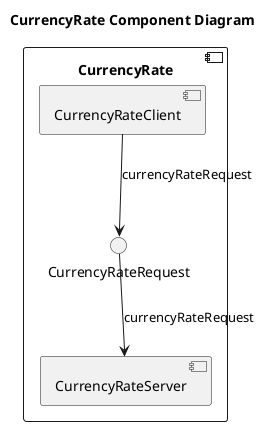 @startuml CurrencyRate Component Diagram
title CurrencyRate Component Diagram

component "CurrencyRate" {
  interface CurrencyRateRequest
  component "CurrencyRateServer"
  CurrencyRateRequest --> CurrencyRateServer : сurrencyRateRequest

  component "CurrencyRateClient"
  CurrencyRateClient --> CurrencyRateRequest : сurrencyRateRequest

}
@enduml